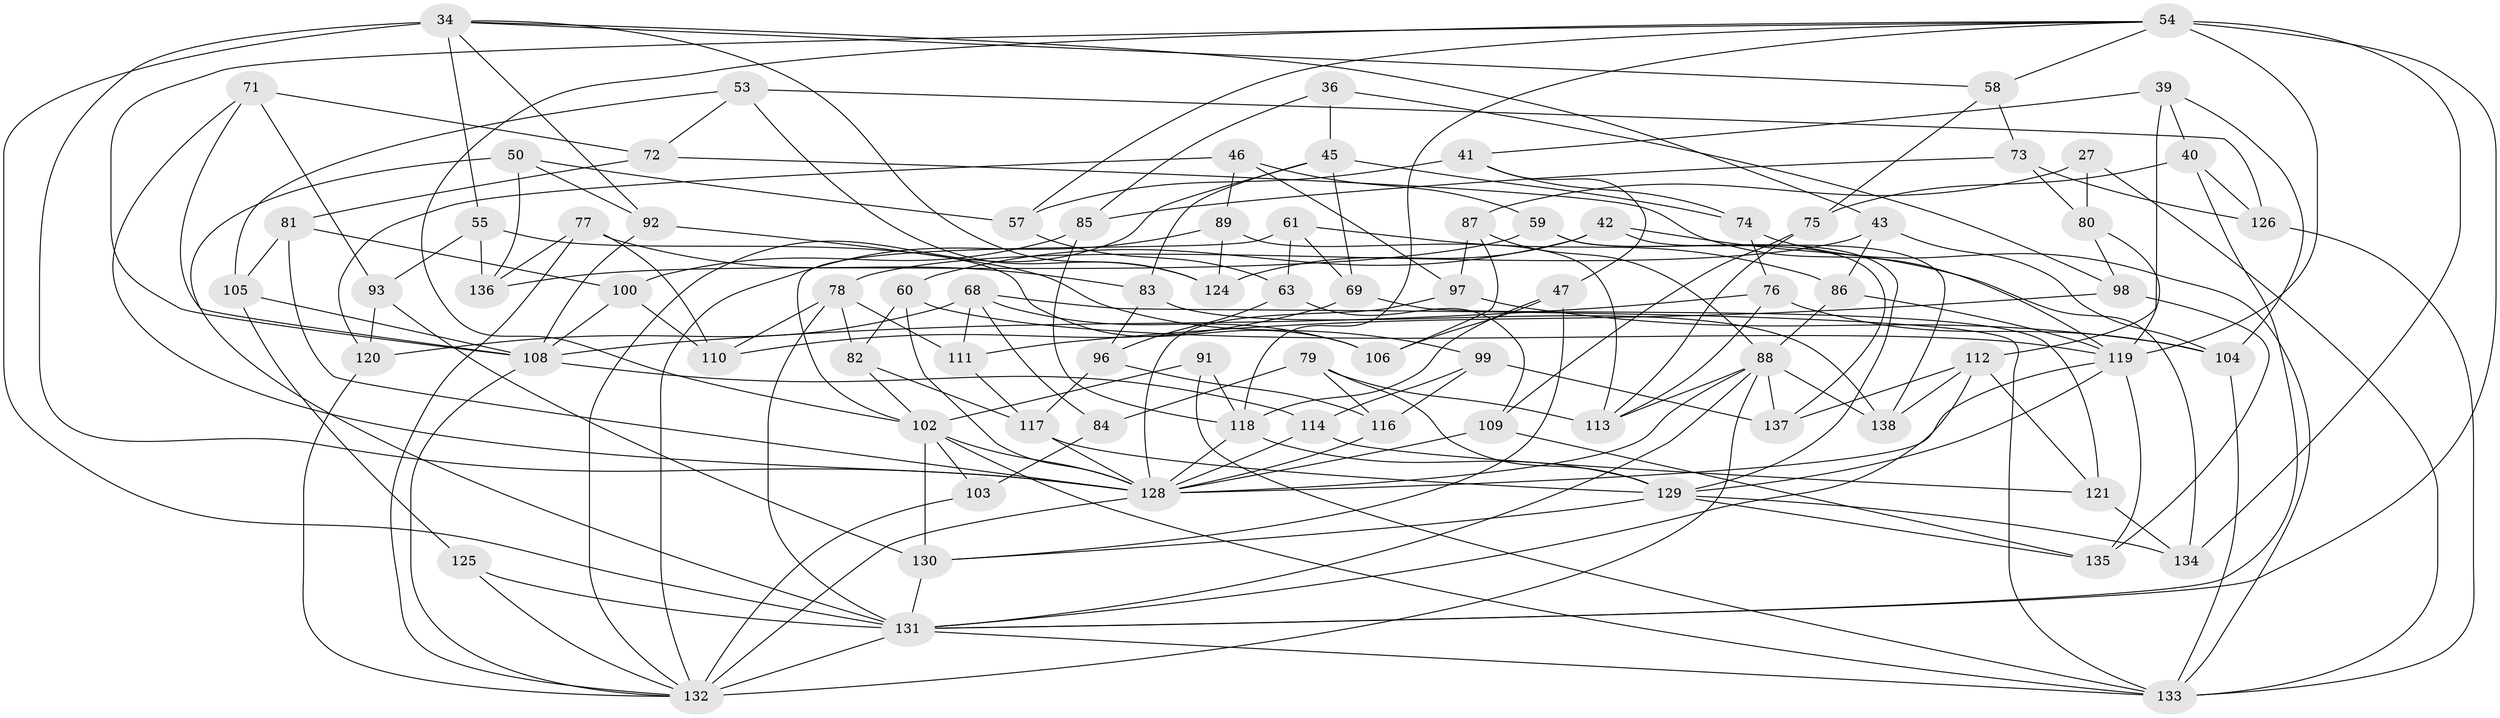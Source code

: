 // original degree distribution, {4: 1.0}
// Generated by graph-tools (version 1.1) at 2025/02/03/04/25 22:02:29]
// undirected, 82 vertices, 193 edges
graph export_dot {
graph [start="1"]
  node [color=gray90,style=filled];
  27;
  34 [super="+28+33"];
  36;
  39;
  40;
  41;
  42;
  43;
  45 [super="+21"];
  46;
  47;
  50;
  53;
  54 [super="+52"];
  55;
  57;
  58;
  59;
  60;
  61;
  63;
  68 [super="+18"];
  69;
  71;
  72;
  73;
  74;
  75;
  76 [super="+22"];
  77;
  78 [super="+66"];
  79;
  80 [super="+24"];
  81;
  82;
  83;
  84;
  85;
  86;
  87;
  88 [super="+67"];
  89;
  91;
  92;
  93;
  96;
  97;
  98;
  99;
  100;
  102 [super="+44+56"];
  103;
  104 [super="+8"];
  105;
  106;
  108 [super="+30+64"];
  109;
  110;
  111;
  112 [super="+31"];
  113 [super="+94"];
  114;
  116;
  117 [super="+48"];
  118 [super="+70+49"];
  119 [super="+37+101"];
  120;
  121;
  124;
  125;
  126;
  128 [super="+9+14+23+29+107"];
  129 [super="+2+4+127"];
  130 [super="+122"];
  131 [super="+115"];
  132 [super="+3+62+90+123"];
  133 [super="+35+65"];
  134;
  135;
  136;
  137 [super="+95"];
  138;
  27 -- 80 [weight=2];
  27 -- 87;
  27 -- 133;
  34 -- 43;
  34 -- 58;
  34 -- 92;
  34 -- 55;
  34 -- 128;
  34 -- 124;
  34 -- 131 [weight=2];
  36 -- 85;
  36 -- 98;
  36 -- 45 [weight=2];
  39 -- 41;
  39 -- 40;
  39 -- 104;
  39 -- 112;
  40 -- 131;
  40 -- 75;
  40 -- 126;
  41 -- 57;
  41 -- 74;
  41 -- 47;
  42 -- 60;
  42 -- 134;
  42 -- 138;
  42 -- 124;
  43 -- 104;
  43 -- 86;
  43 -- 78;
  45 -- 74;
  45 -- 83;
  45 -- 69;
  45 -- 132;
  46 -- 89;
  46 -- 59;
  46 -- 120;
  46 -- 97;
  47 -- 106;
  47 -- 130;
  47 -- 118;
  50 -- 136;
  50 -- 57;
  50 -- 92;
  50 -- 131;
  53 -- 124;
  53 -- 126;
  53 -- 72;
  53 -- 105;
  54 -- 58;
  54 -- 134;
  54 -- 108;
  54 -- 119 [weight=2];
  54 -- 57;
  54 -- 102;
  54 -- 118;
  54 -- 131 [weight=2];
  55 -- 93;
  55 -- 136;
  55 -- 106;
  57 -- 63;
  58 -- 73;
  58 -- 75;
  59 -- 129;
  59 -- 137;
  59 -- 136;
  60 -- 82;
  60 -- 119;
  60 -- 128;
  61 -- 63;
  61 -- 86;
  61 -- 69;
  61 -- 102;
  63 -- 109;
  63 -- 96;
  68 -- 120;
  68 -- 106;
  68 -- 84 [weight=2];
  68 -- 111;
  68 -- 133;
  69 -- 110;
  69 -- 121;
  71 -- 93;
  71 -- 72;
  71 -- 128;
  71 -- 108;
  72 -- 81;
  72 -- 119;
  73 -- 80;
  73 -- 85;
  73 -- 126;
  74 -- 76;
  74 -- 133;
  75 -- 109;
  75 -- 113;
  76 -- 108;
  76 -- 113 [weight=2];
  76 -- 104 [weight=2];
  77 -- 136;
  77 -- 110;
  77 -- 83;
  77 -- 132;
  78 -- 111;
  78 -- 110;
  78 -- 131 [weight=2];
  78 -- 82;
  79 -- 113;
  79 -- 84;
  79 -- 116;
  79 -- 129;
  80 -- 119 [weight=2];
  80 -- 98;
  81 -- 100;
  81 -- 105;
  81 -- 128;
  82 -- 117;
  82 -- 102;
  83 -- 138;
  83 -- 96;
  84 -- 103;
  85 -- 100;
  85 -- 118;
  86 -- 119;
  86 -- 88;
  87 -- 97;
  87 -- 106;
  87 -- 88;
  88 -- 113;
  88 -- 138;
  88 -- 131 [weight=2];
  88 -- 128;
  88 -- 132;
  88 -- 137 [weight=2];
  89 -- 124;
  89 -- 113;
  89 -- 132;
  91 -- 102 [weight=2];
  91 -- 118;
  91 -- 133;
  92 -- 99;
  92 -- 108;
  93 -- 120;
  93 -- 130;
  96 -- 117;
  96 -- 116;
  97 -- 104;
  97 -- 128;
  98 -- 135;
  98 -- 111;
  99 -- 114;
  99 -- 116;
  99 -- 137;
  100 -- 110;
  100 -- 108;
  102 -- 130 [weight=3];
  102 -- 103 [weight=2];
  102 -- 128 [weight=3];
  102 -- 133;
  103 -- 132;
  104 -- 133;
  105 -- 125;
  105 -- 108;
  108 -- 132;
  108 -- 114;
  109 -- 135;
  109 -- 128;
  111 -- 117;
  112 -- 121;
  112 -- 137 [weight=2];
  112 -- 138;
  112 -- 131;
  114 -- 121;
  114 -- 128;
  116 -- 128;
  117 -- 129 [weight=2];
  117 -- 128;
  118 -- 129;
  118 -- 128 [weight=3];
  119 -- 135;
  119 -- 128;
  119 -- 129;
  120 -- 132;
  121 -- 134;
  125 -- 132 [weight=2];
  125 -- 131;
  126 -- 133;
  128 -- 132 [weight=3];
  129 -- 135;
  129 -- 130 [weight=2];
  129 -- 134;
  130 -- 131;
  131 -- 132 [weight=2];
  131 -- 133;
}
